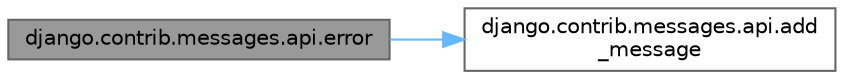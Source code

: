 digraph "django.contrib.messages.api.error"
{
 // LATEX_PDF_SIZE
  bgcolor="transparent";
  edge [fontname=Helvetica,fontsize=10,labelfontname=Helvetica,labelfontsize=10];
  node [fontname=Helvetica,fontsize=10,shape=box,height=0.2,width=0.4];
  rankdir="LR";
  Node1 [id="Node000001",label="django.contrib.messages.api.error",height=0.2,width=0.4,color="gray40", fillcolor="grey60", style="filled", fontcolor="black",tooltip=" "];
  Node1 -> Node2 [id="edge1_Node000001_Node000002",color="steelblue1",style="solid",tooltip=" "];
  Node2 [id="Node000002",label="django.contrib.messages.api.add\l_message",height=0.2,width=0.4,color="grey40", fillcolor="white", style="filled",URL="$namespacedjango_1_1contrib_1_1messages_1_1api.html#a0c0b81e2ebe3cbd6283e4019b10ba826",tooltip=" "];
}

